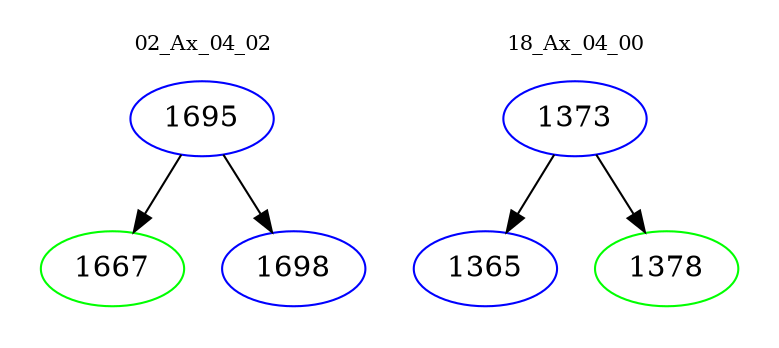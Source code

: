 digraph{
subgraph cluster_0 {
color = white
label = "02_Ax_04_02";
fontsize=10;
T0_1695 [label="1695", color="blue"]
T0_1695 -> T0_1667 [color="black"]
T0_1667 [label="1667", color="green"]
T0_1695 -> T0_1698 [color="black"]
T0_1698 [label="1698", color="blue"]
}
subgraph cluster_1 {
color = white
label = "18_Ax_04_00";
fontsize=10;
T1_1373 [label="1373", color="blue"]
T1_1373 -> T1_1365 [color="black"]
T1_1365 [label="1365", color="blue"]
T1_1373 -> T1_1378 [color="black"]
T1_1378 [label="1378", color="green"]
}
}
